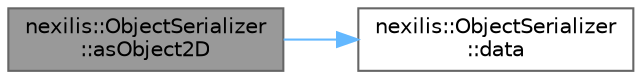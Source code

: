 digraph "nexilis::ObjectSerializer::asObject2D"
{
 // LATEX_PDF_SIZE
  bgcolor="transparent";
  edge [fontname=Helvetica,fontsize=10,labelfontname=Helvetica,labelfontsize=10];
  node [fontname=Helvetica,fontsize=10,shape=box,height=0.2,width=0.4];
  rankdir="LR";
  Node1 [id="Node000001",label="nexilis::ObjectSerializer\l::asObject2D",height=0.2,width=0.4,color="gray40", fillcolor="grey60", style="filled", fontcolor="black",tooltip=" "];
  Node1 -> Node2 [id="edge1_Node000001_Node000002",color="steelblue1",style="solid",tooltip=" "];
  Node2 [id="Node000002",label="nexilis::ObjectSerializer\l::data",height=0.2,width=0.4,color="grey40", fillcolor="white", style="filled",URL="$de/dfb/classnexilis_1_1ObjectSerializer.html#a36d2d4088fb996f7af67a30024ce6e98",tooltip=" "];
}
